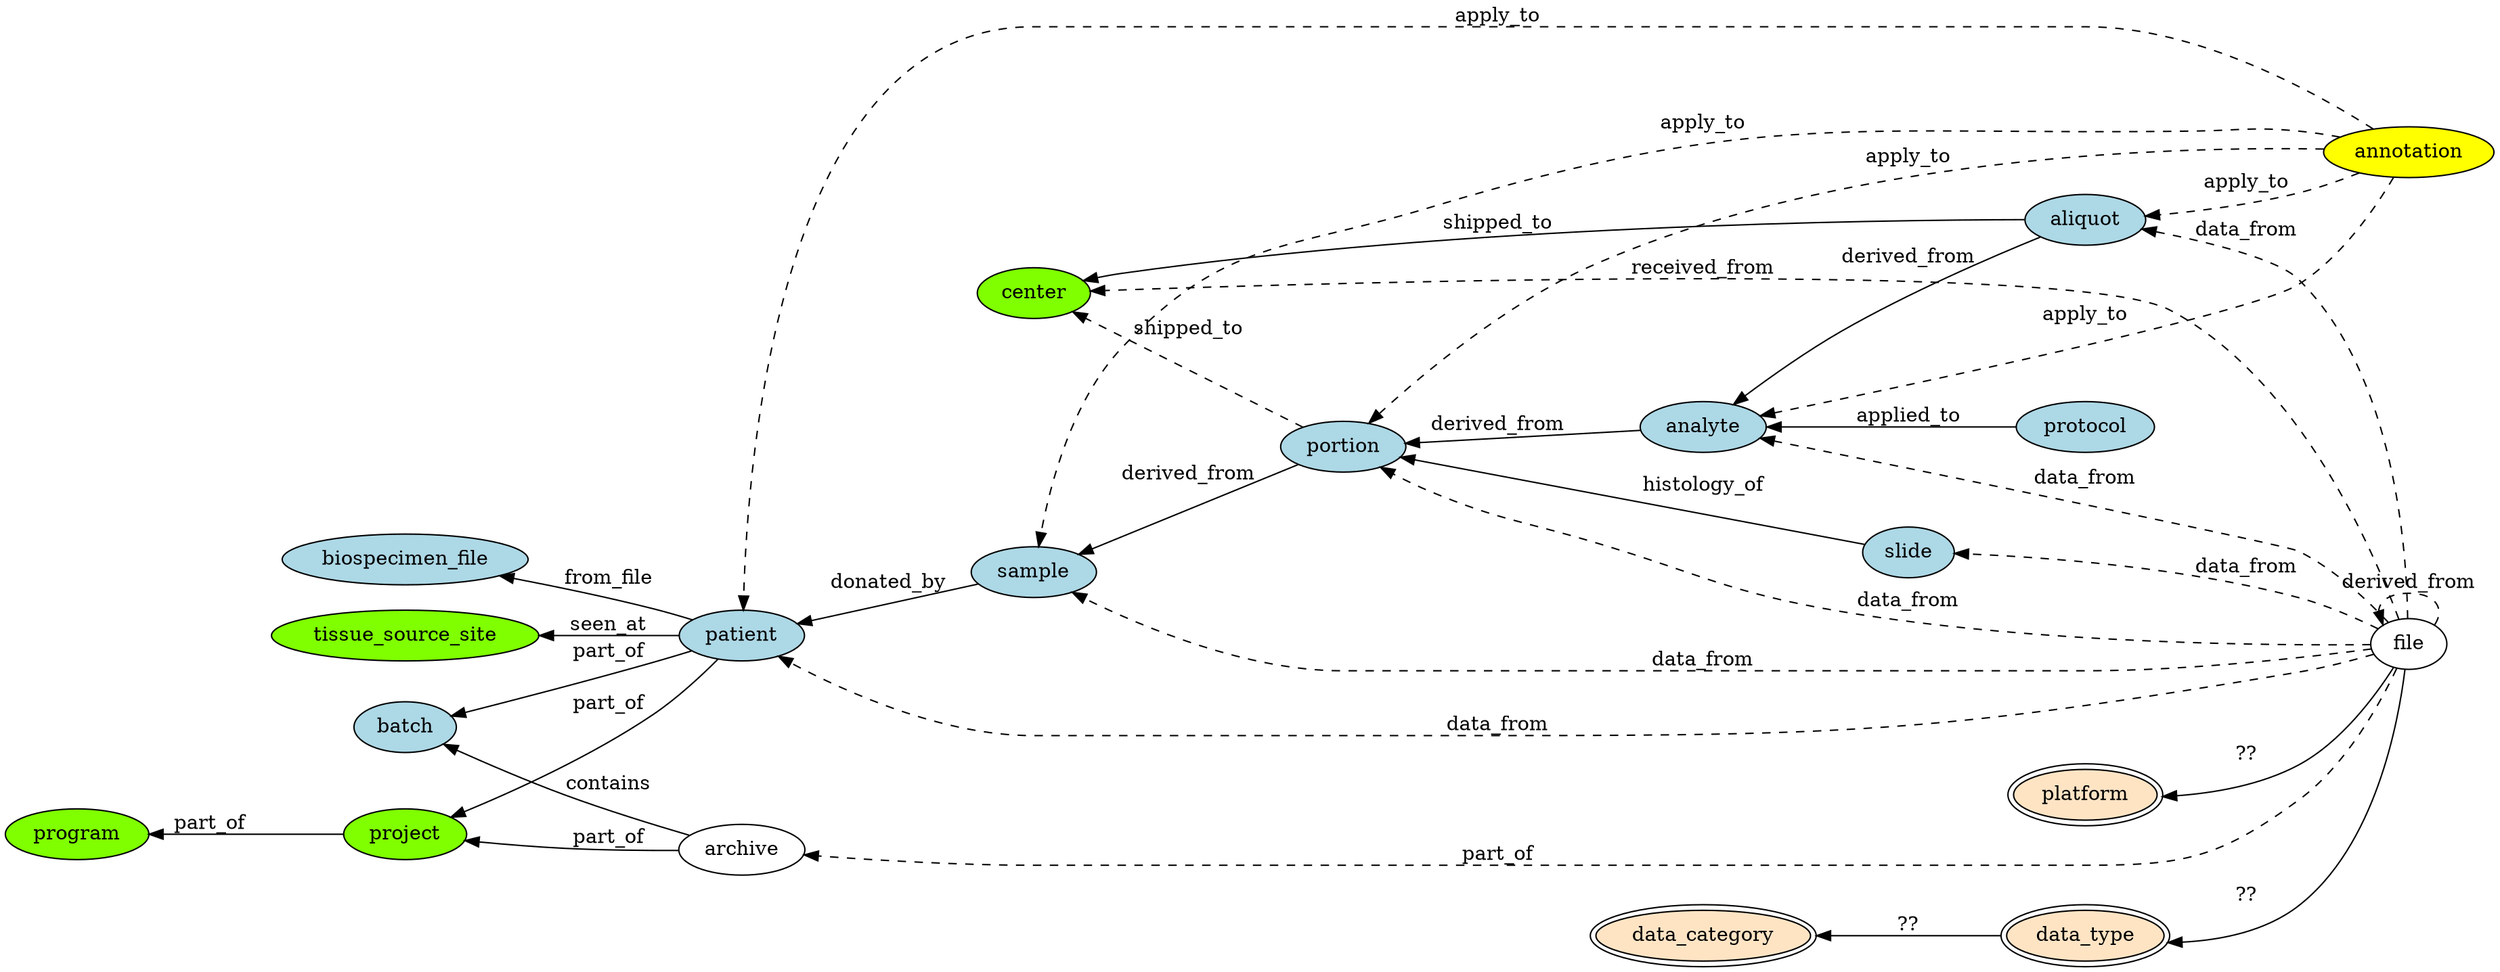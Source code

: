 digraph gdc_data_model {
	rankdir=RL;
	node [shape = oval];
	node [fillcolor = chartreuse, style=filled];
	project, program, center, tissue_source_site;
	project -> program [ label ="part_of" ]

	node [fillcolor = lightblue, style=filled]; 

	patient -> tissue_source_site [ label = "seen_at" ];
	#patient -> program [ label = "part_of" ]; #patient should just go to project, not all the way to program
	patient -> project [ label = "part_of" ];
	patient -> batch [ label = "part_of" ];
	patient -> biospecimen_file [ label = "from_file" ]

	sample -> patient [ label = "donated_by"];
	portion -> sample [ label = "derived_from" ];
	portion -> center [label = "shipped_to", style=dashed];
	analyte -> portion [ label = "derived_from" ];
	aliquot -> analyte [ label = "derived_from"];		
	aliquot -> center [ label = "shipped_to"];
	protocol -> analyte [ label = "applied_to"];
	slide -> portion [ label = "histology_of"];

	node [fillcolor = yellow];
	annotation -> patient [ label = "apply_to", style=dashed ];
	annotation -> sample [ label = "apply_to", style=dashed  ];
	annotation -> portion [ label = "apply_to", style=dashed  ];
	annotation -> analyte [ label = "apply_to", style=dashed  ];
	annotation -> aliquot [ label = "apply_to", style=dashed  ];

	node [fillcolor = white];
	archive -> project [ label = "part_of" ]
	archive -> batch [ label = "contains" ]
	file -> center [ label = "received_from", style=dashed];
	file -> archive [ label = "part_of", style=dashed ];
	file -> patient [ label = "data_from", style=dashed];
	file -> sample [ label = "data_from", style=dashed];
	file -> portion [ label = "data_from", style=dashed];
	file -> analyte [ label = "data_from", style=dashed];
	file -> aliquot [ label = "data_from", style=dashed];
	file -> slide [ label = "data_from", style=dashed];
	

	node[fillcolor = bisque, peripheries=2 ] 
	#these nodes would have multiple types based on Junjun's spreadsheet + TARGET, just made single node to reduce clutter for now
	file -> platform [ label = "??" ] 
	file -> data_type [ label = "??" ]
	#file -> data_level [ label = "??" ]
	data_type -> data_category [label = "??" ]
	file -> file [label = "derived_from", style=dashed ];
}
